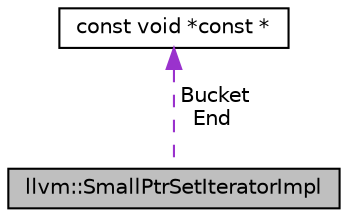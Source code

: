 digraph "llvm::SmallPtrSetIteratorImpl"
{
 // LATEX_PDF_SIZE
  bgcolor="transparent";
  edge [fontname="Helvetica",fontsize="10",labelfontname="Helvetica",labelfontsize="10"];
  node [fontname="Helvetica",fontsize="10",shape="box"];
  Node1 [label="llvm::SmallPtrSetIteratorImpl",height=0.2,width=0.4,color="black", fillcolor="grey75", style="filled", fontcolor="black",tooltip="SmallPtrSetIteratorImpl - This is the common base class shared between all instances of SmallPtrSetIt..."];
  Node2 -> Node1 [dir="back",color="darkorchid3",fontsize="10",style="dashed",label=" Bucket\nEnd" ,fontname="Helvetica"];
  Node2 [label="const void *const *",height=0.2,width=0.4,color="black",tooltip=" "];
}
